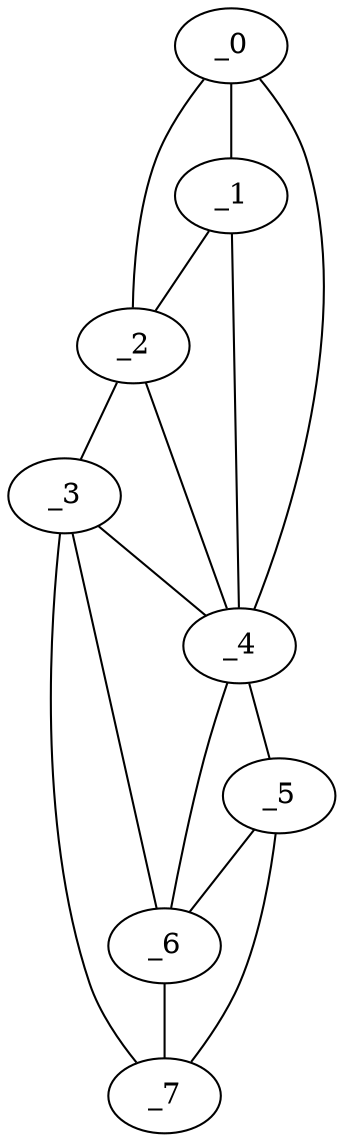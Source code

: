 graph "obj94__150.gxl" {
	_0	 [x=41,
		y=40];
	_1	 [x=46,
		y=42];
	_0 -- _1	 [valence=2];
	_2	 [x=57,
		y=44];
	_0 -- _2	 [valence=1];
	_4	 [x=65,
		y=81];
	_0 -- _4	 [valence=1];
	_1 -- _2	 [valence=2];
	_1 -- _4	 [valence=1];
	_3	 [x=63,
		y=47];
	_2 -- _3	 [valence=1];
	_2 -- _4	 [valence=1];
	_3 -- _4	 [valence=2];
	_6	 [x=78,
		y=76];
	_3 -- _6	 [valence=2];
	_7	 [x=96,
		y=68];
	_3 -- _7	 [valence=1];
	_5	 [x=68,
		y=81];
	_4 -- _5	 [valence=1];
	_4 -- _6	 [valence=1];
	_5 -- _6	 [valence=2];
	_5 -- _7	 [valence=1];
	_6 -- _7	 [valence=1];
}
